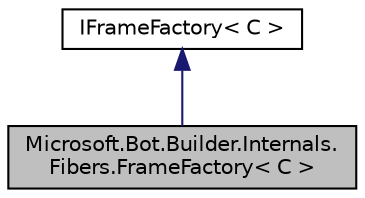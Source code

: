 digraph "Microsoft.Bot.Builder.Internals.Fibers.FrameFactory&lt; C &gt;"
{
  edge [fontname="Helvetica",fontsize="10",labelfontname="Helvetica",labelfontsize="10"];
  node [fontname="Helvetica",fontsize="10",shape=record];
  Node1 [label="Microsoft.Bot.Builder.Internals.\lFibers.FrameFactory\< C \>",height=0.2,width=0.4,color="black", fillcolor="grey75", style="filled", fontcolor="black"];
  Node2 -> Node1 [dir="back",color="midnightblue",fontsize="10",style="solid",fontname="Helvetica"];
  Node2 [label="IFrameFactory\< C \>",height=0.2,width=0.4,color="black", fillcolor="white", style="filled",URL="$d0/d3d/interface_microsoft_1_1_bot_1_1_builder_1_1_internals_1_1_fibers_1_1_i_frame_factory.html"];
}
